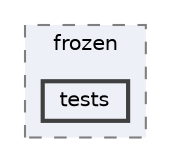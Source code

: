 digraph "/home/jam/Research/IRES-2025/dev/src/llm-scripts/testing/hypothesis-testing/hyp-env/lib/python3.12/site-packages/sklearn/frozen/tests"
{
 // LATEX_PDF_SIZE
  bgcolor="transparent";
  edge [fontname=Helvetica,fontsize=10,labelfontname=Helvetica,labelfontsize=10];
  node [fontname=Helvetica,fontsize=10,shape=box,height=0.2,width=0.4];
  compound=true
  subgraph clusterdir_659473efcc461bffc2562dc2f56b3cc3 {
    graph [ bgcolor="#edf0f7", pencolor="grey50", label="frozen", fontname=Helvetica,fontsize=10 style="filled,dashed", URL="dir_659473efcc461bffc2562dc2f56b3cc3.html",tooltip=""]
  dir_1aaa4f0725ff691b48dab0ac4ed5ec3b [label="tests", fillcolor="#edf0f7", color="grey25", style="filled,bold", URL="dir_1aaa4f0725ff691b48dab0ac4ed5ec3b.html",tooltip=""];
  }
}
